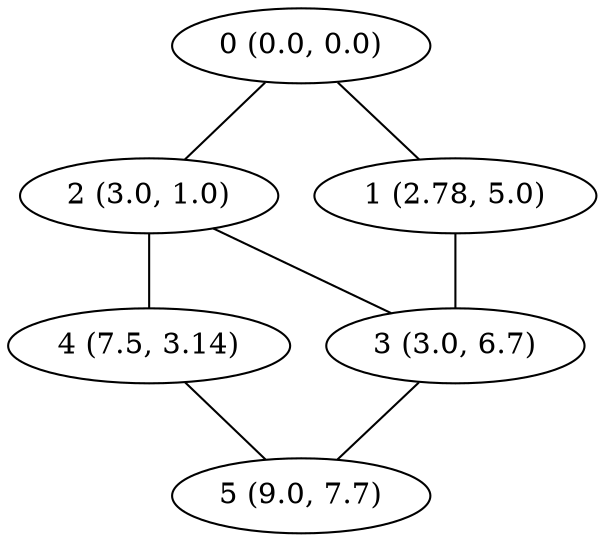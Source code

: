graph nodes {
  0 [label="0 (0.0, 0.0)"]
  2 [label="2 (3.0, 1.0)"]
  4 [label="4 (7.5, 3.14)"]
  1 [label="1 (2.78, 5.0)"]
  3 [label="3 (3.0, 6.7)"]
  5 [label="5 (9.0, 7.7)"]

  0 -- 1
  2 -- 3
  4 -- 5
  0 -- 2
  2 -- 4
  1 -- 3
  3 -- 5
}
